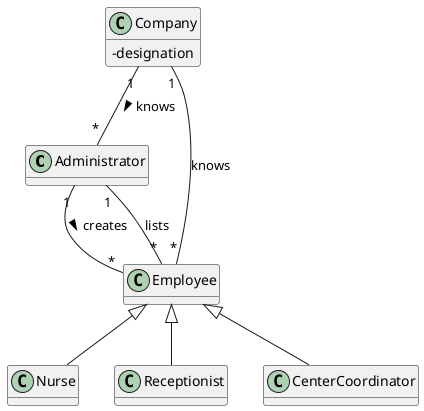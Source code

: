 @startuml
hide methods
skinparam classAttributeIconSize 0

class Administrator {}

class Employee {
}

class Company {
  - designation
}

Administrator "1" -- "*" Employee : creates >
Administrator "1" -- "*" Employee : lists 

Company "1" -- "*" Administrator : knows  >
Company "1" -- "*" Employee : knows 

Employee <|-- Nurse
Employee <|-- Receptionist
Employee <|-- CenterCoordinator

@enduml

